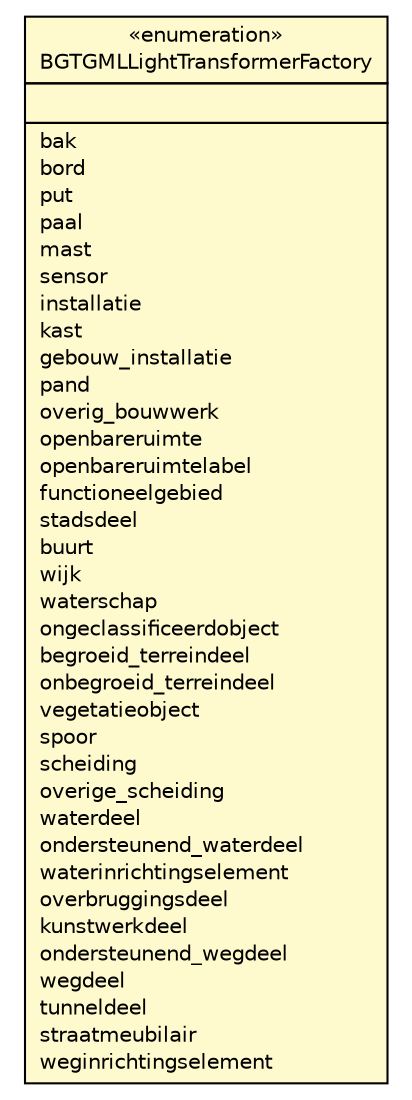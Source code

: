#!/usr/local/bin/dot
#
# Class diagram 
# Generated by UMLGraph version R5_6-24-gf6e263 (http://www.umlgraph.org/)
#

digraph G {
	edge [fontname="Helvetica",fontsize=10,labelfontname="Helvetica",labelfontsize=10];
	node [fontname="Helvetica",fontsize=10,shape=plaintext];
	nodesep=0.25;
	ranksep=0.5;
	// nl.b3p.brmo.loader.gml.BGTGMLLightTransformerFactory
	c267 [label=<<table title="nl.b3p.brmo.loader.gml.BGTGMLLightTransformerFactory" border="0" cellborder="1" cellspacing="0" cellpadding="2" port="p" bgcolor="lemonChiffon" href="./BGTGMLLightTransformerFactory.html">
		<tr><td><table border="0" cellspacing="0" cellpadding="1">
<tr><td align="center" balign="center"> &#171;enumeration&#187; </td></tr>
<tr><td align="center" balign="center"> BGTGMLLightTransformerFactory </td></tr>
		</table></td></tr>
		<tr><td><table border="0" cellspacing="0" cellpadding="1">
<tr><td align="left" balign="left">  </td></tr>
		</table></td></tr>
		<tr><td><table border="0" cellspacing="0" cellpadding="1">
<tr><td align="left" balign="left"> bak </td></tr>
<tr><td align="left" balign="left"> bord </td></tr>
<tr><td align="left" balign="left"> put </td></tr>
<tr><td align="left" balign="left"> paal </td></tr>
<tr><td align="left" balign="left"> mast </td></tr>
<tr><td align="left" balign="left"> sensor </td></tr>
<tr><td align="left" balign="left"> installatie </td></tr>
<tr><td align="left" balign="left"> kast </td></tr>
<tr><td align="left" balign="left"> gebouw_installatie </td></tr>
<tr><td align="left" balign="left"> pand </td></tr>
<tr><td align="left" balign="left"> overig_bouwwerk </td></tr>
<tr><td align="left" balign="left"> openbareruimte </td></tr>
<tr><td align="left" balign="left"> openbareruimtelabel </td></tr>
<tr><td align="left" balign="left"> functioneelgebied </td></tr>
<tr><td align="left" balign="left"> stadsdeel </td></tr>
<tr><td align="left" balign="left"> buurt </td></tr>
<tr><td align="left" balign="left"> wijk </td></tr>
<tr><td align="left" balign="left"> waterschap </td></tr>
<tr><td align="left" balign="left"> ongeclassificeerdobject </td></tr>
<tr><td align="left" balign="left"> begroeid_terreindeel </td></tr>
<tr><td align="left" balign="left"> onbegroeid_terreindeel </td></tr>
<tr><td align="left" balign="left"> vegetatieobject </td></tr>
<tr><td align="left" balign="left"> spoor </td></tr>
<tr><td align="left" balign="left"> scheiding </td></tr>
<tr><td align="left" balign="left"> overige_scheiding </td></tr>
<tr><td align="left" balign="left"> waterdeel </td></tr>
<tr><td align="left" balign="left"> ondersteunend_waterdeel </td></tr>
<tr><td align="left" balign="left"> waterinrichtingselement </td></tr>
<tr><td align="left" balign="left"> overbruggingsdeel </td></tr>
<tr><td align="left" balign="left"> kunstwerkdeel </td></tr>
<tr><td align="left" balign="left"> ondersteunend_wegdeel </td></tr>
<tr><td align="left" balign="left"> wegdeel </td></tr>
<tr><td align="left" balign="left"> tunneldeel </td></tr>
<tr><td align="left" balign="left"> straatmeubilair </td></tr>
<tr><td align="left" balign="left"> weginrichtingselement </td></tr>
		</table></td></tr>
		</table>>, URL="./BGTGMLLightTransformerFactory.html", fontname="Helvetica", fontcolor="black", fontsize=10.0];
}


